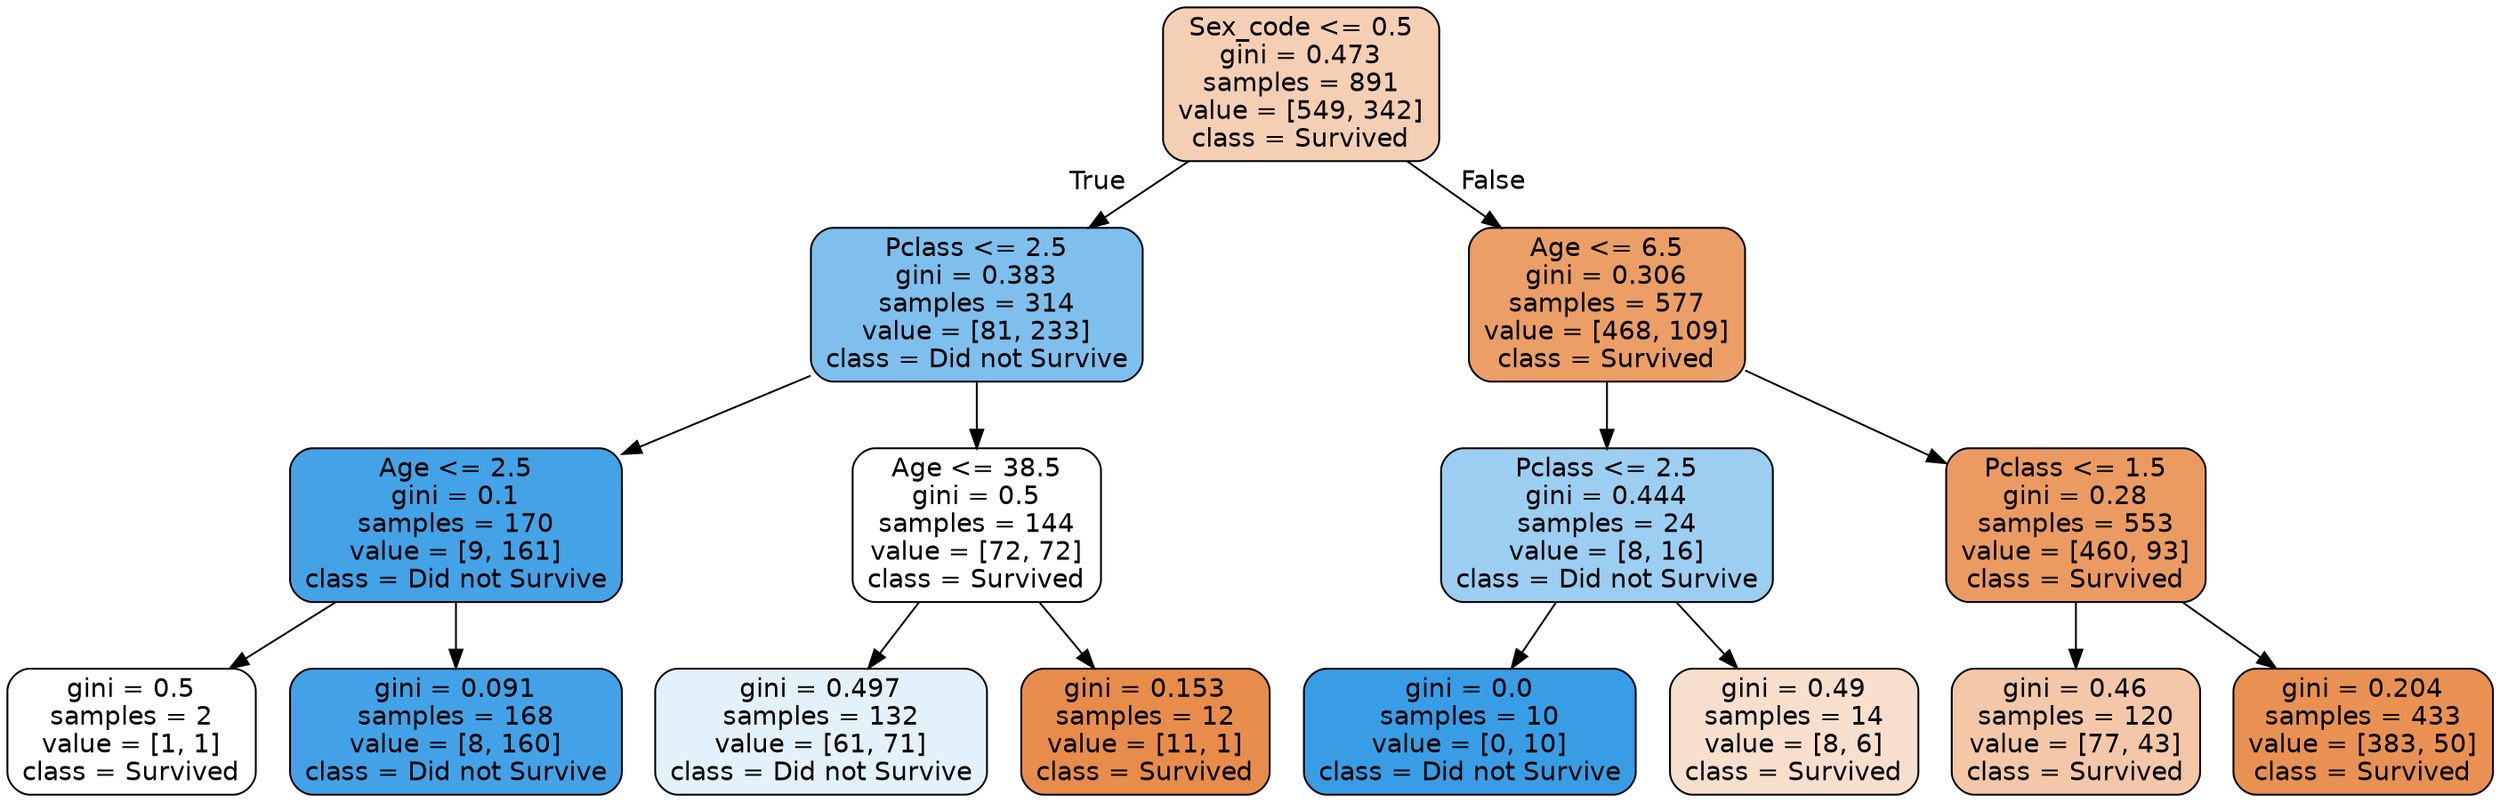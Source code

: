 digraph Tree {
node [shape=box, style="filled, rounded", color="black", fontname=helvetica] ;
edge [fontname=helvetica] ;
0 [label="Sex_code <= 0.5\ngini = 0.473\nsamples = 891\nvalue = [549, 342]\nclass = Survived", fillcolor="#e5813960"] ;
1 [label="Pclass <= 2.5\ngini = 0.383\nsamples = 314\nvalue = [81, 233]\nclass = Did not Survive", fillcolor="#399de5a6"] ;
0 -> 1 [labeldistance=2.5, labelangle=45, headlabel="True"] ;
2 [label="Age <= 2.5\ngini = 0.1\nsamples = 170\nvalue = [9, 161]\nclass = Did not Survive", fillcolor="#399de5f1"] ;
1 -> 2 ;
3 [label="gini = 0.5\nsamples = 2\nvalue = [1, 1]\nclass = Survived", fillcolor="#e5813900"] ;
2 -> 3 ;
4 [label="gini = 0.091\nsamples = 168\nvalue = [8, 160]\nclass = Did not Survive", fillcolor="#399de5f2"] ;
2 -> 4 ;
5 [label="Age <= 38.5\ngini = 0.5\nsamples = 144\nvalue = [72, 72]\nclass = Survived", fillcolor="#e5813900"] ;
1 -> 5 ;
6 [label="gini = 0.497\nsamples = 132\nvalue = [61, 71]\nclass = Did not Survive", fillcolor="#399de524"] ;
5 -> 6 ;
7 [label="gini = 0.153\nsamples = 12\nvalue = [11, 1]\nclass = Survived", fillcolor="#e58139e8"] ;
5 -> 7 ;
8 [label="Age <= 6.5\ngini = 0.306\nsamples = 577\nvalue = [468, 109]\nclass = Survived", fillcolor="#e58139c4"] ;
0 -> 8 [labeldistance=2.5, labelangle=-45, headlabel="False"] ;
9 [label="Pclass <= 2.5\ngini = 0.444\nsamples = 24\nvalue = [8, 16]\nclass = Did not Survive", fillcolor="#399de57f"] ;
8 -> 9 ;
10 [label="gini = 0.0\nsamples = 10\nvalue = [0, 10]\nclass = Did not Survive", fillcolor="#399de5ff"] ;
9 -> 10 ;
11 [label="gini = 0.49\nsamples = 14\nvalue = [8, 6]\nclass = Survived", fillcolor="#e5813940"] ;
9 -> 11 ;
12 [label="Pclass <= 1.5\ngini = 0.28\nsamples = 553\nvalue = [460, 93]\nclass = Survived", fillcolor="#e58139cb"] ;
8 -> 12 ;
13 [label="gini = 0.46\nsamples = 120\nvalue = [77, 43]\nclass = Survived", fillcolor="#e5813971"] ;
12 -> 13 ;
14 [label="gini = 0.204\nsamples = 433\nvalue = [383, 50]\nclass = Survived", fillcolor="#e58139de"] ;
12 -> 14 ;
}